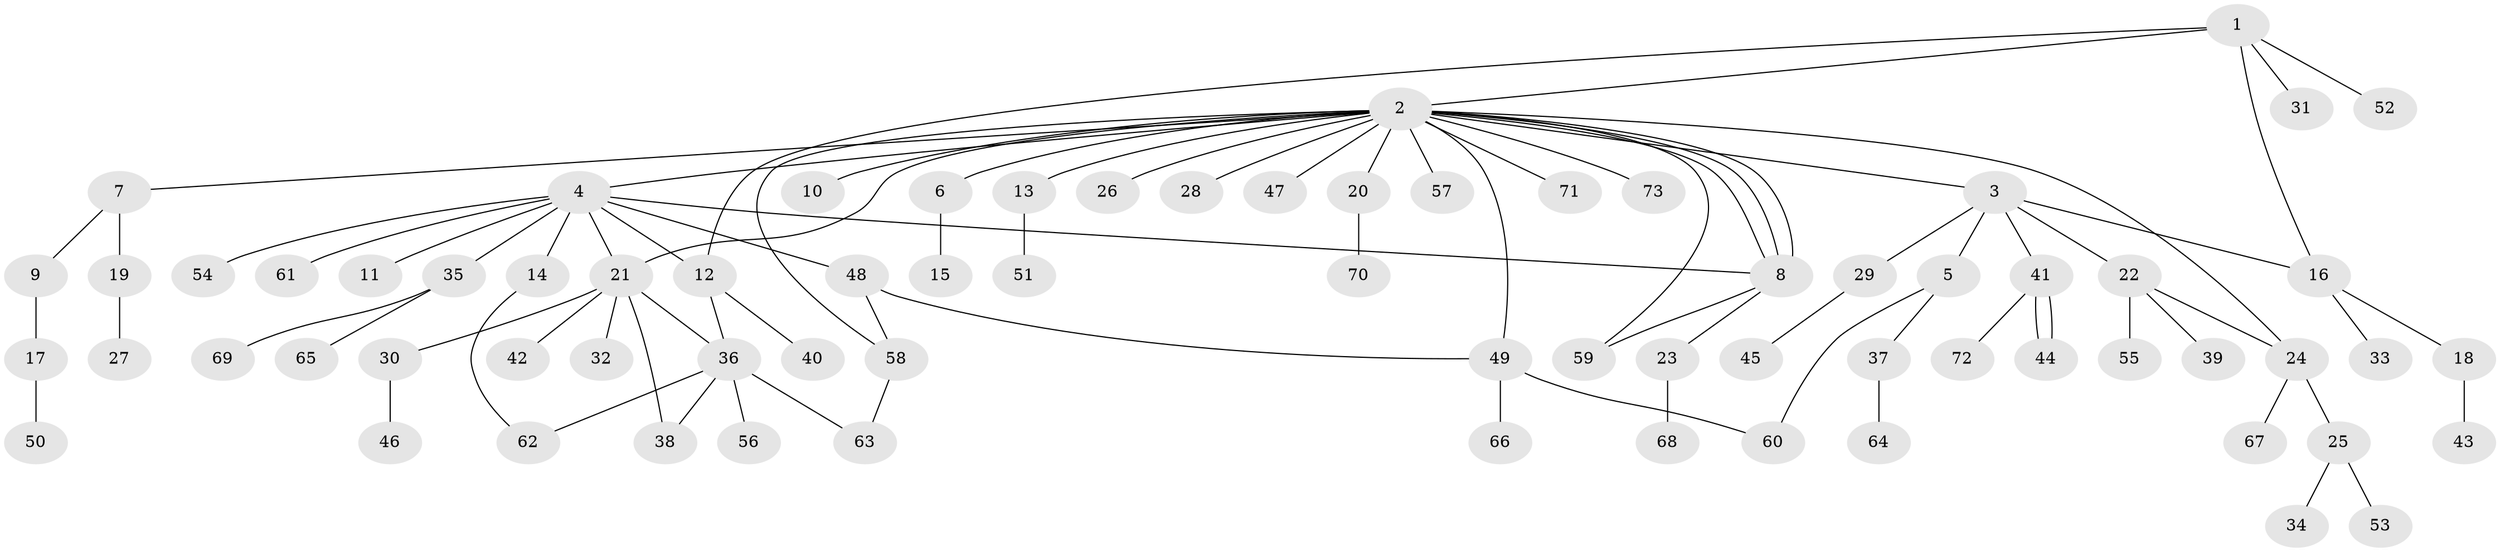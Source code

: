 // Generated by graph-tools (version 1.1) at 2025/49/03/09/25 03:49:47]
// undirected, 73 vertices, 88 edges
graph export_dot {
graph [start="1"]
  node [color=gray90,style=filled];
  1;
  2;
  3;
  4;
  5;
  6;
  7;
  8;
  9;
  10;
  11;
  12;
  13;
  14;
  15;
  16;
  17;
  18;
  19;
  20;
  21;
  22;
  23;
  24;
  25;
  26;
  27;
  28;
  29;
  30;
  31;
  32;
  33;
  34;
  35;
  36;
  37;
  38;
  39;
  40;
  41;
  42;
  43;
  44;
  45;
  46;
  47;
  48;
  49;
  50;
  51;
  52;
  53;
  54;
  55;
  56;
  57;
  58;
  59;
  60;
  61;
  62;
  63;
  64;
  65;
  66;
  67;
  68;
  69;
  70;
  71;
  72;
  73;
  1 -- 2;
  1 -- 12;
  1 -- 16;
  1 -- 31;
  1 -- 52;
  2 -- 3;
  2 -- 4;
  2 -- 6;
  2 -- 7;
  2 -- 8;
  2 -- 8;
  2 -- 8;
  2 -- 10;
  2 -- 13;
  2 -- 20;
  2 -- 21;
  2 -- 24;
  2 -- 26;
  2 -- 28;
  2 -- 47;
  2 -- 49;
  2 -- 57;
  2 -- 58;
  2 -- 59;
  2 -- 71;
  2 -- 73;
  3 -- 5;
  3 -- 16;
  3 -- 22;
  3 -- 29;
  3 -- 41;
  4 -- 8;
  4 -- 11;
  4 -- 12;
  4 -- 14;
  4 -- 21;
  4 -- 35;
  4 -- 48;
  4 -- 54;
  4 -- 61;
  5 -- 37;
  5 -- 60;
  6 -- 15;
  7 -- 9;
  7 -- 19;
  8 -- 23;
  8 -- 59;
  9 -- 17;
  12 -- 36;
  12 -- 40;
  13 -- 51;
  14 -- 62;
  16 -- 18;
  16 -- 33;
  17 -- 50;
  18 -- 43;
  19 -- 27;
  20 -- 70;
  21 -- 30;
  21 -- 32;
  21 -- 36;
  21 -- 38;
  21 -- 42;
  22 -- 24;
  22 -- 39;
  22 -- 55;
  23 -- 68;
  24 -- 25;
  24 -- 67;
  25 -- 34;
  25 -- 53;
  29 -- 45;
  30 -- 46;
  35 -- 65;
  35 -- 69;
  36 -- 38;
  36 -- 56;
  36 -- 62;
  36 -- 63;
  37 -- 64;
  41 -- 44;
  41 -- 44;
  41 -- 72;
  48 -- 49;
  48 -- 58;
  49 -- 60;
  49 -- 66;
  58 -- 63;
}

